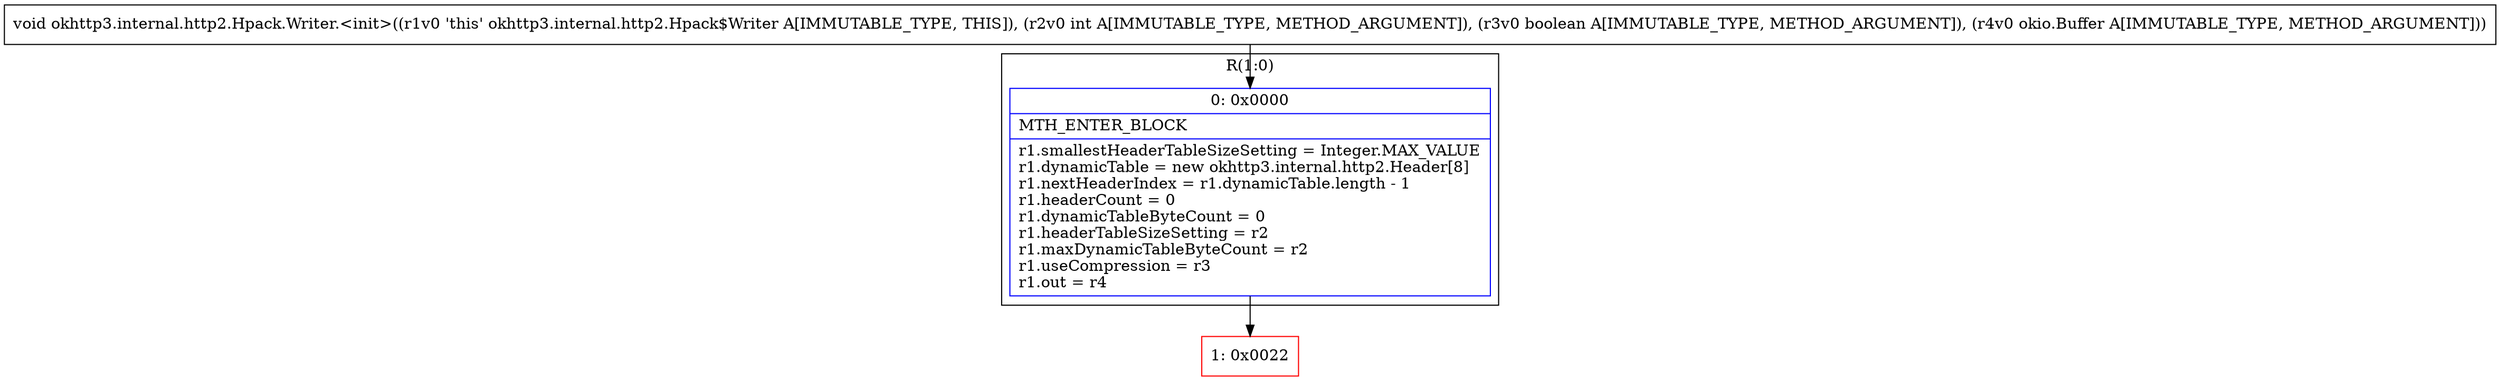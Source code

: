 digraph "CFG forokhttp3.internal.http2.Hpack.Writer.\<init\>(IZLokio\/Buffer;)V" {
subgraph cluster_Region_1833452437 {
label = "R(1:0)";
node [shape=record,color=blue];
Node_0 [shape=record,label="{0\:\ 0x0000|MTH_ENTER_BLOCK\l|r1.smallestHeaderTableSizeSetting = Integer.MAX_VALUE\lr1.dynamicTable = new okhttp3.internal.http2.Header[8]\lr1.nextHeaderIndex = r1.dynamicTable.length \- 1\lr1.headerCount = 0\lr1.dynamicTableByteCount = 0\lr1.headerTableSizeSetting = r2\lr1.maxDynamicTableByteCount = r2\lr1.useCompression = r3\lr1.out = r4\l}"];
}
Node_1 [shape=record,color=red,label="{1\:\ 0x0022}"];
MethodNode[shape=record,label="{void okhttp3.internal.http2.Hpack.Writer.\<init\>((r1v0 'this' okhttp3.internal.http2.Hpack$Writer A[IMMUTABLE_TYPE, THIS]), (r2v0 int A[IMMUTABLE_TYPE, METHOD_ARGUMENT]), (r3v0 boolean A[IMMUTABLE_TYPE, METHOD_ARGUMENT]), (r4v0 okio.Buffer A[IMMUTABLE_TYPE, METHOD_ARGUMENT])) }"];
MethodNode -> Node_0;
Node_0 -> Node_1;
}

